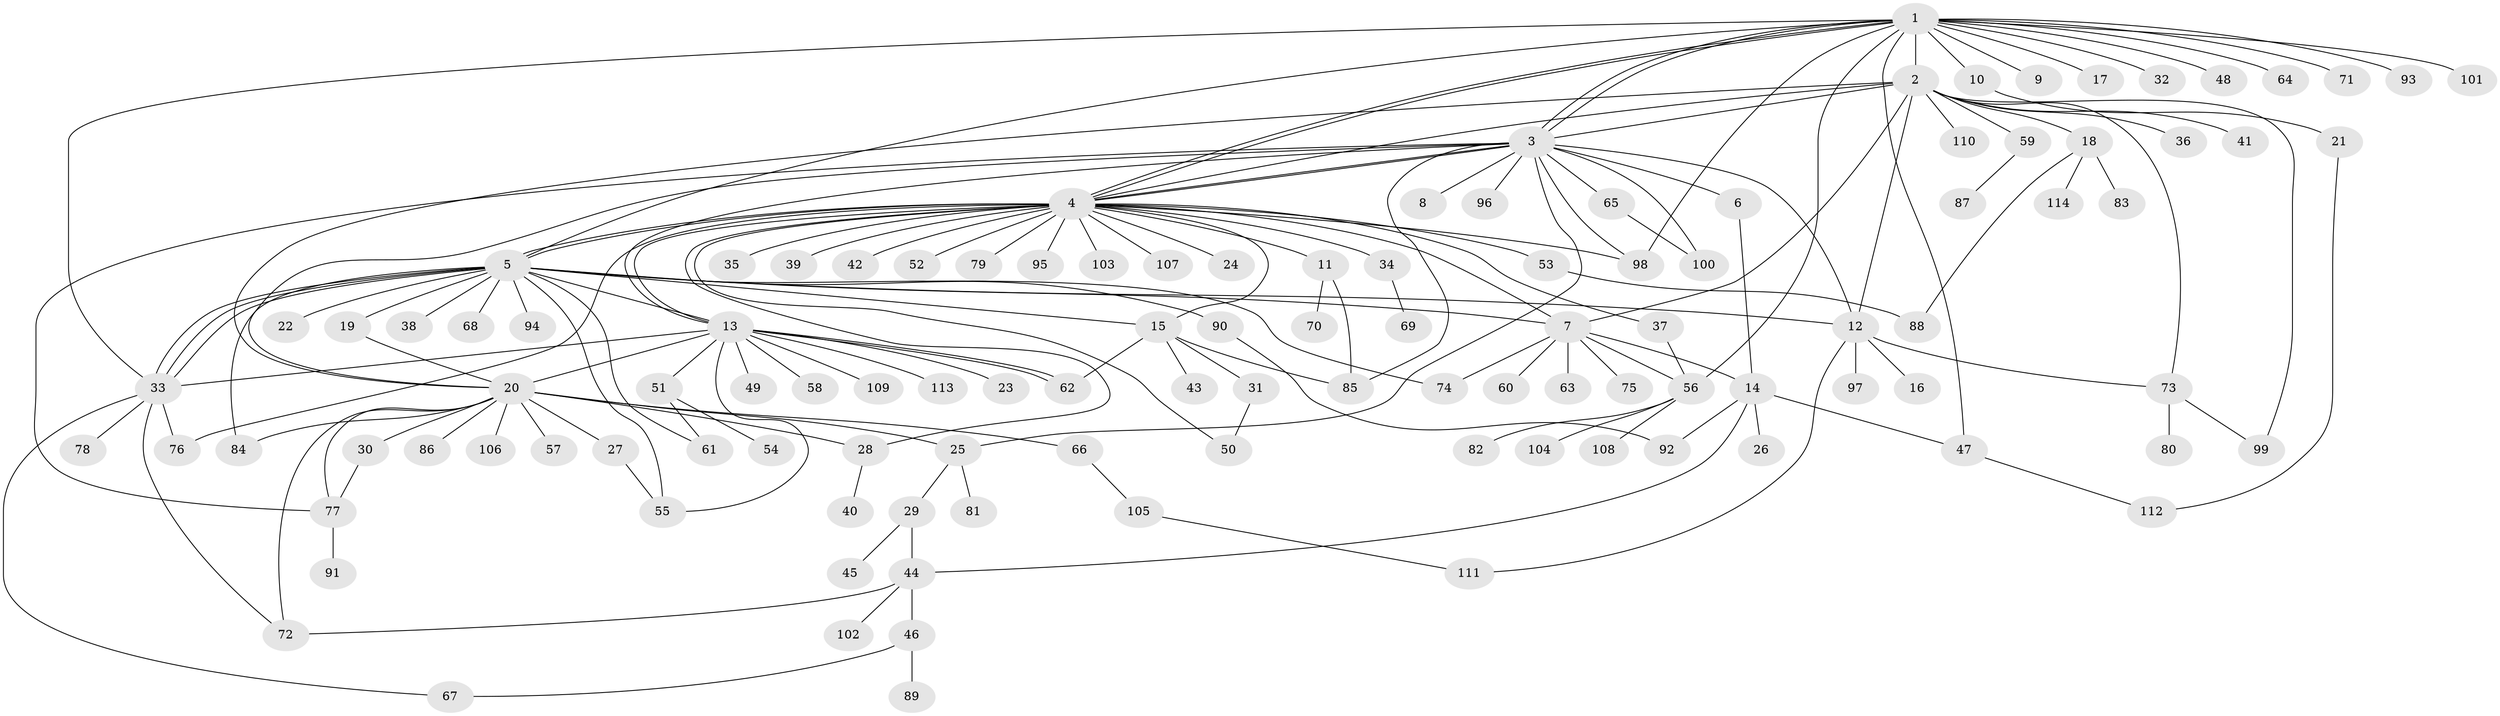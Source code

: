 // coarse degree distribution, {1: 0.42105263157894735, 15: 0.017543859649122806, 10: 0.017543859649122806, 3: 0.08771929824561403, 6: 0.017543859649122806, 2: 0.24561403508771928, 7: 0.017543859649122806, 5: 0.07017543859649122, 14: 0.017543859649122806, 21: 0.017543859649122806, 11: 0.03508771929824561, 4: 0.017543859649122806, 12: 0.017543859649122806}
// Generated by graph-tools (version 1.1) at 2025/45/03/06/25 01:45:10]
// undirected, 114 vertices, 167 edges
graph export_dot {
graph [start="1"]
  node [color=gray90,style=filled];
  1;
  2;
  3;
  4;
  5;
  6;
  7;
  8;
  9;
  10;
  11;
  12;
  13;
  14;
  15;
  16;
  17;
  18;
  19;
  20;
  21;
  22;
  23;
  24;
  25;
  26;
  27;
  28;
  29;
  30;
  31;
  32;
  33;
  34;
  35;
  36;
  37;
  38;
  39;
  40;
  41;
  42;
  43;
  44;
  45;
  46;
  47;
  48;
  49;
  50;
  51;
  52;
  53;
  54;
  55;
  56;
  57;
  58;
  59;
  60;
  61;
  62;
  63;
  64;
  65;
  66;
  67;
  68;
  69;
  70;
  71;
  72;
  73;
  74;
  75;
  76;
  77;
  78;
  79;
  80;
  81;
  82;
  83;
  84;
  85;
  86;
  87;
  88;
  89;
  90;
  91;
  92;
  93;
  94;
  95;
  96;
  97;
  98;
  99;
  100;
  101;
  102;
  103;
  104;
  105;
  106;
  107;
  108;
  109;
  110;
  111;
  112;
  113;
  114;
  1 -- 2;
  1 -- 3;
  1 -- 3;
  1 -- 4;
  1 -- 4;
  1 -- 5;
  1 -- 9;
  1 -- 10;
  1 -- 17;
  1 -- 32;
  1 -- 33;
  1 -- 47;
  1 -- 48;
  1 -- 56;
  1 -- 64;
  1 -- 71;
  1 -- 93;
  1 -- 98;
  1 -- 101;
  2 -- 3;
  2 -- 4;
  2 -- 7;
  2 -- 12;
  2 -- 18;
  2 -- 20;
  2 -- 36;
  2 -- 41;
  2 -- 59;
  2 -- 73;
  2 -- 99;
  2 -- 110;
  3 -- 4;
  3 -- 4;
  3 -- 6;
  3 -- 8;
  3 -- 12;
  3 -- 13;
  3 -- 20;
  3 -- 25;
  3 -- 65;
  3 -- 77;
  3 -- 85;
  3 -- 96;
  3 -- 98;
  3 -- 100;
  4 -- 5;
  4 -- 5;
  4 -- 7;
  4 -- 11;
  4 -- 13;
  4 -- 15;
  4 -- 24;
  4 -- 28;
  4 -- 34;
  4 -- 35;
  4 -- 37;
  4 -- 39;
  4 -- 42;
  4 -- 50;
  4 -- 52;
  4 -- 53;
  4 -- 76;
  4 -- 79;
  4 -- 95;
  4 -- 98;
  4 -- 103;
  4 -- 107;
  5 -- 7;
  5 -- 12;
  5 -- 13;
  5 -- 15;
  5 -- 19;
  5 -- 22;
  5 -- 33;
  5 -- 33;
  5 -- 33;
  5 -- 38;
  5 -- 55;
  5 -- 61;
  5 -- 68;
  5 -- 74;
  5 -- 84;
  5 -- 90;
  5 -- 94;
  6 -- 14;
  7 -- 14;
  7 -- 56;
  7 -- 60;
  7 -- 63;
  7 -- 74;
  7 -- 75;
  10 -- 21;
  11 -- 70;
  11 -- 85;
  12 -- 16;
  12 -- 73;
  12 -- 97;
  12 -- 111;
  13 -- 20;
  13 -- 23;
  13 -- 33;
  13 -- 49;
  13 -- 51;
  13 -- 55;
  13 -- 58;
  13 -- 62;
  13 -- 62;
  13 -- 109;
  13 -- 113;
  14 -- 26;
  14 -- 44;
  14 -- 47;
  14 -- 92;
  15 -- 31;
  15 -- 43;
  15 -- 62;
  15 -- 85;
  18 -- 83;
  18 -- 88;
  18 -- 114;
  19 -- 20;
  20 -- 25;
  20 -- 27;
  20 -- 28;
  20 -- 30;
  20 -- 57;
  20 -- 66;
  20 -- 72;
  20 -- 77;
  20 -- 84;
  20 -- 86;
  20 -- 106;
  21 -- 112;
  25 -- 29;
  25 -- 81;
  27 -- 55;
  28 -- 40;
  29 -- 44;
  29 -- 45;
  30 -- 77;
  31 -- 50;
  33 -- 67;
  33 -- 72;
  33 -- 76;
  33 -- 78;
  34 -- 69;
  37 -- 56;
  44 -- 46;
  44 -- 72;
  44 -- 102;
  46 -- 67;
  46 -- 89;
  47 -- 112;
  51 -- 54;
  51 -- 61;
  53 -- 88;
  56 -- 82;
  56 -- 104;
  56 -- 108;
  59 -- 87;
  65 -- 100;
  66 -- 105;
  73 -- 80;
  73 -- 99;
  77 -- 91;
  90 -- 92;
  105 -- 111;
}
